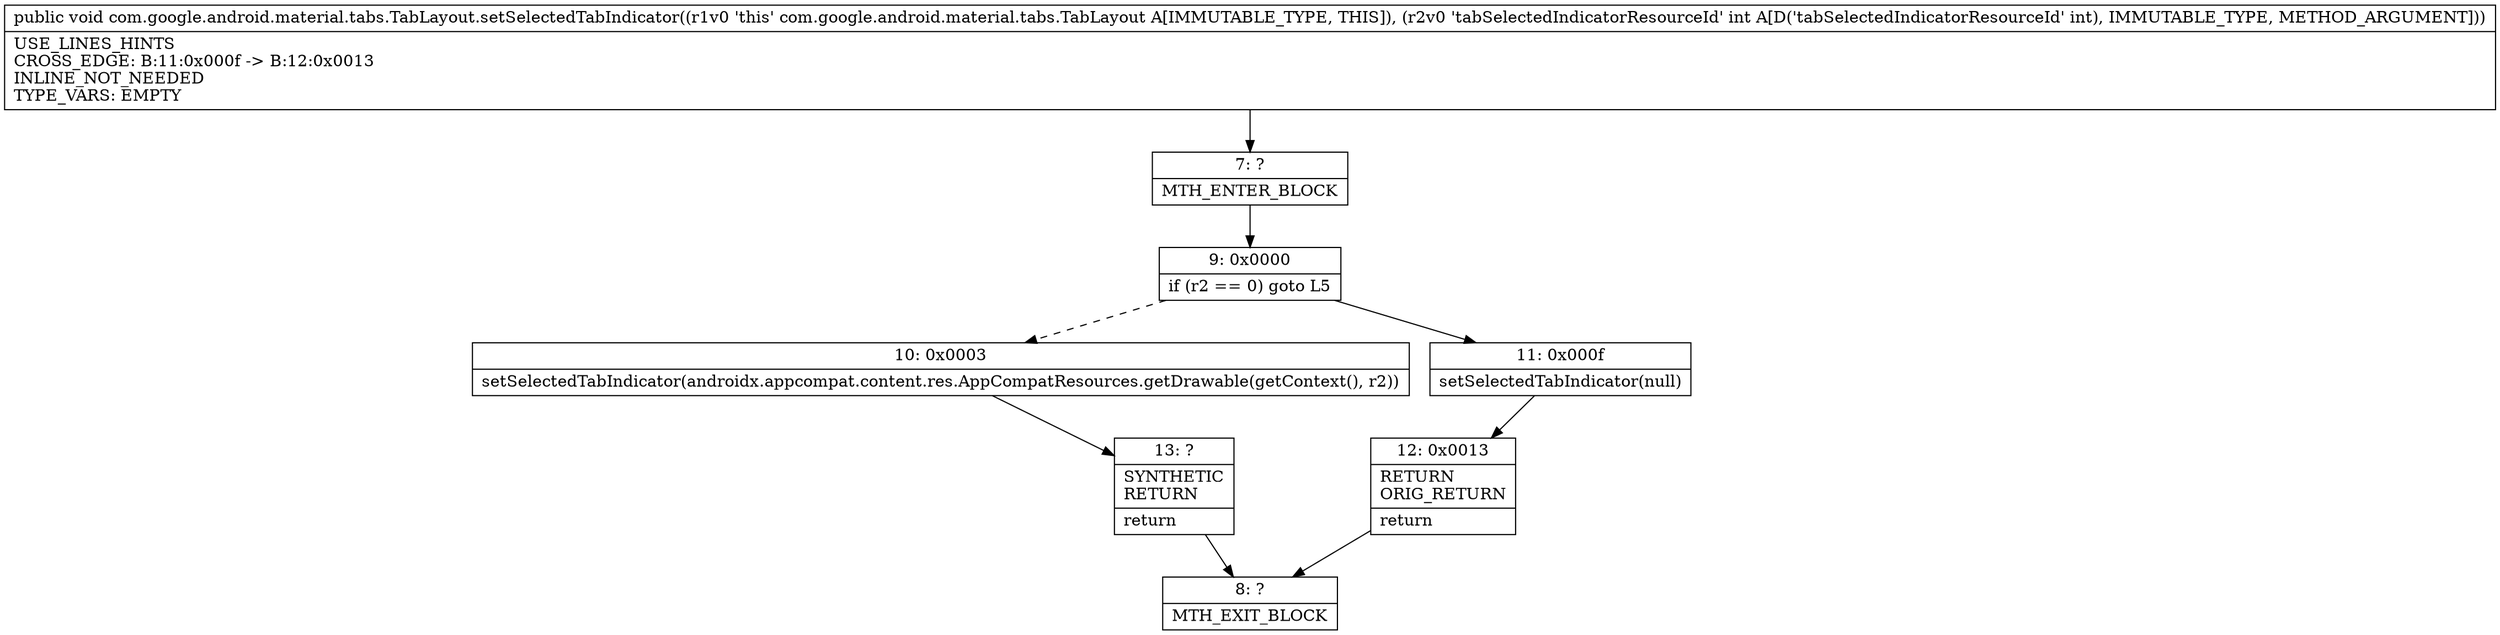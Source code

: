 digraph "CFG forcom.google.android.material.tabs.TabLayout.setSelectedTabIndicator(I)V" {
Node_7 [shape=record,label="{7\:\ ?|MTH_ENTER_BLOCK\l}"];
Node_9 [shape=record,label="{9\:\ 0x0000|if (r2 == 0) goto L5\l}"];
Node_10 [shape=record,label="{10\:\ 0x0003|setSelectedTabIndicator(androidx.appcompat.content.res.AppCompatResources.getDrawable(getContext(), r2))\l}"];
Node_13 [shape=record,label="{13\:\ ?|SYNTHETIC\lRETURN\l|return\l}"];
Node_8 [shape=record,label="{8\:\ ?|MTH_EXIT_BLOCK\l}"];
Node_11 [shape=record,label="{11\:\ 0x000f|setSelectedTabIndicator(null)\l}"];
Node_12 [shape=record,label="{12\:\ 0x0013|RETURN\lORIG_RETURN\l|return\l}"];
MethodNode[shape=record,label="{public void com.google.android.material.tabs.TabLayout.setSelectedTabIndicator((r1v0 'this' com.google.android.material.tabs.TabLayout A[IMMUTABLE_TYPE, THIS]), (r2v0 'tabSelectedIndicatorResourceId' int A[D('tabSelectedIndicatorResourceId' int), IMMUTABLE_TYPE, METHOD_ARGUMENT]))  | USE_LINES_HINTS\lCROSS_EDGE: B:11:0x000f \-\> B:12:0x0013\lINLINE_NOT_NEEDED\lTYPE_VARS: EMPTY\l}"];
MethodNode -> Node_7;Node_7 -> Node_9;
Node_9 -> Node_10[style=dashed];
Node_9 -> Node_11;
Node_10 -> Node_13;
Node_13 -> Node_8;
Node_11 -> Node_12;
Node_12 -> Node_8;
}

